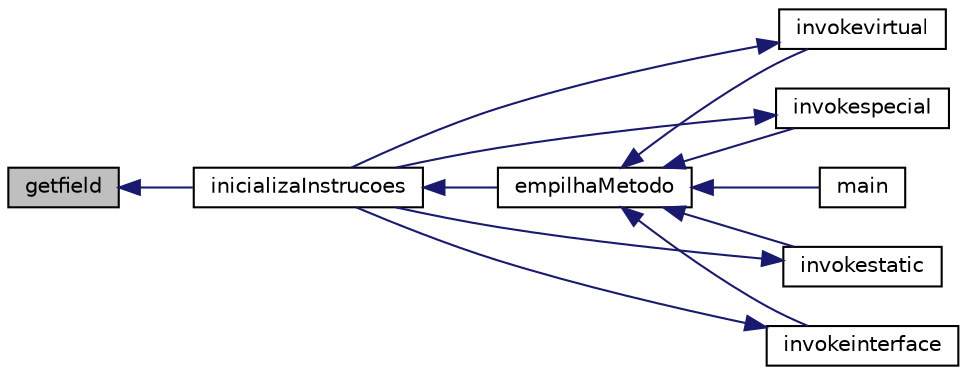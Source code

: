 digraph "getfield"
{
 // INTERACTIVE_SVG=YES
  edge [fontname="Helvetica",fontsize="10",labelfontname="Helvetica",labelfontsize="10"];
  node [fontname="Helvetica",fontsize="10",shape=record];
  rankdir="LR";
  Node1175 [label="getfield",height=0.2,width=0.4,color="black", fillcolor="grey75", style="filled", fontcolor="black"];
  Node1175 -> Node1176 [dir="back",color="midnightblue",fontsize="10",style="solid"];
  Node1176 [label="inicializaInstrucoes",height=0.2,width=0.4,color="black", fillcolor="white", style="filled",URL="$instrucao_8h.html#a308f4b87fb42ab5a62790c0127003ebe"];
  Node1176 -> Node1177 [dir="back",color="midnightblue",fontsize="10",style="solid"];
  Node1177 [label="empilhaMetodo",height=0.2,width=0.4,color="black", fillcolor="white", style="filled",URL="$metodo_8h.html#a68acc5b3f2238f62b7d0ee50964183c1"];
  Node1177 -> Node1178 [dir="back",color="midnightblue",fontsize="10",style="solid"];
  Node1178 [label="invokevirtual",height=0.2,width=0.4,color="black", fillcolor="white", style="filled",URL="$instrucao_8h.html#a78801a57dd7317b58754d741e22607a7"];
  Node1178 -> Node1176 [dir="back",color="midnightblue",fontsize="10",style="solid"];
  Node1177 -> Node1179 [dir="back",color="midnightblue",fontsize="10",style="solid"];
  Node1179 [label="invokespecial",height=0.2,width=0.4,color="black", fillcolor="white", style="filled",URL="$instrucao_8h.html#aea396d65920fd2046b81c2b5742f8fc2"];
  Node1179 -> Node1176 [dir="back",color="midnightblue",fontsize="10",style="solid"];
  Node1177 -> Node1180 [dir="back",color="midnightblue",fontsize="10",style="solid"];
  Node1180 [label="invokestatic",height=0.2,width=0.4,color="black", fillcolor="white", style="filled",URL="$instrucao_8h.html#a99b74fdcaa5d59615718fc49f4cb1bf2"];
  Node1180 -> Node1176 [dir="back",color="midnightblue",fontsize="10",style="solid"];
  Node1177 -> Node1181 [dir="back",color="midnightblue",fontsize="10",style="solid"];
  Node1181 [label="invokeinterface",height=0.2,width=0.4,color="black", fillcolor="white", style="filled",URL="$instrucao_8h.html#a04465c61aa4c123ce79dc562244e7af8"];
  Node1181 -> Node1176 [dir="back",color="midnightblue",fontsize="10",style="solid"];
  Node1177 -> Node1182 [dir="back",color="midnightblue",fontsize="10",style="solid"];
  Node1182 [label="main",height=0.2,width=0.4,color="black", fillcolor="white", style="filled",URL="$main_8c.html#a0ddf1224851353fc92bfbff6f499fa97"];
}
